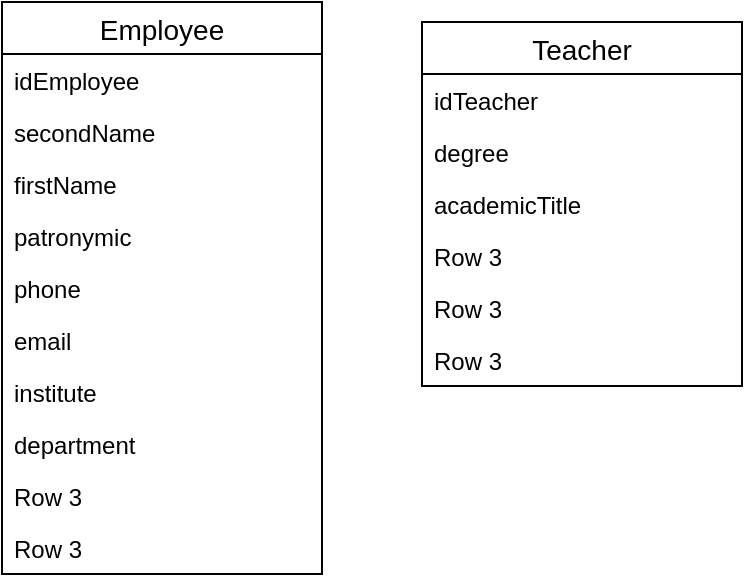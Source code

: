 <mxfile version="13.0.0" type="device" pages="4"><diagram id="RbpxD4qTYv2Y_sVcsDGe" name="Подсистема кадров"><mxGraphModel dx="630" dy="386" grid="1" gridSize="10" guides="1" tooltips="1" connect="1" arrows="1" fold="1" page="1" pageScale="1" pageWidth="827" pageHeight="1169" math="0" shadow="0"><root><mxCell id="ZrMRrDGrNEvgCrk8QMvq-0"/><mxCell id="ZrMRrDGrNEvgCrk8QMvq-1" parent="ZrMRrDGrNEvgCrk8QMvq-0"/><mxCell id="ZrMRrDGrNEvgCrk8QMvq-2" value="Employee" style="swimlane;fontStyle=0;childLayout=stackLayout;horizontal=1;startSize=26;horizontalStack=0;resizeParent=1;resizeParentMax=0;resizeLast=0;collapsible=1;marginBottom=0;align=center;fontSize=14;" vertex="1" parent="ZrMRrDGrNEvgCrk8QMvq-1"><mxGeometry x="80" y="80" width="160" height="286" as="geometry"/></mxCell><mxCell id="ZrMRrDGrNEvgCrk8QMvq-3" value="idEmployee" style="text;strokeColor=none;fillColor=none;spacingLeft=4;spacingRight=4;overflow=hidden;rotatable=0;points=[[0,0.5],[1,0.5]];portConstraint=eastwest;fontSize=12;" vertex="1" parent="ZrMRrDGrNEvgCrk8QMvq-2"><mxGeometry y="26" width="160" height="26" as="geometry"/></mxCell><mxCell id="ZrMRrDGrNEvgCrk8QMvq-4" value="secondName" style="text;strokeColor=none;fillColor=none;spacingLeft=4;spacingRight=4;overflow=hidden;rotatable=0;points=[[0,0.5],[1,0.5]];portConstraint=eastwest;fontSize=12;" vertex="1" parent="ZrMRrDGrNEvgCrk8QMvq-2"><mxGeometry y="52" width="160" height="26" as="geometry"/></mxCell><mxCell id="ZrMRrDGrNEvgCrk8QMvq-5" value="firstName" style="text;strokeColor=none;fillColor=none;spacingLeft=4;spacingRight=4;overflow=hidden;rotatable=0;points=[[0,0.5],[1,0.5]];portConstraint=eastwest;fontSize=12;" vertex="1" parent="ZrMRrDGrNEvgCrk8QMvq-2"><mxGeometry y="78" width="160" height="26" as="geometry"/></mxCell><mxCell id="ZrMRrDGrNEvgCrk8QMvq-9" value="patronymic" style="text;strokeColor=none;fillColor=none;spacingLeft=4;spacingRight=4;overflow=hidden;rotatable=0;points=[[0,0.5],[1,0.5]];portConstraint=eastwest;fontSize=12;" vertex="1" parent="ZrMRrDGrNEvgCrk8QMvq-2"><mxGeometry y="104" width="160" height="26" as="geometry"/></mxCell><mxCell id="ZrMRrDGrNEvgCrk8QMvq-8" value="phone" style="text;strokeColor=none;fillColor=none;spacingLeft=4;spacingRight=4;overflow=hidden;rotatable=0;points=[[0,0.5],[1,0.5]];portConstraint=eastwest;fontSize=12;" vertex="1" parent="ZrMRrDGrNEvgCrk8QMvq-2"><mxGeometry y="130" width="160" height="26" as="geometry"/></mxCell><mxCell id="ZrMRrDGrNEvgCrk8QMvq-7" value="email" style="text;strokeColor=none;fillColor=none;spacingLeft=4;spacingRight=4;overflow=hidden;rotatable=0;points=[[0,0.5],[1,0.5]];portConstraint=eastwest;fontSize=12;" vertex="1" parent="ZrMRrDGrNEvgCrk8QMvq-2"><mxGeometry y="156" width="160" height="26" as="geometry"/></mxCell><mxCell id="ZrMRrDGrNEvgCrk8QMvq-10" value="institute" style="text;strokeColor=none;fillColor=none;spacingLeft=4;spacingRight=4;overflow=hidden;rotatable=0;points=[[0,0.5],[1,0.5]];portConstraint=eastwest;fontSize=12;" vertex="1" parent="ZrMRrDGrNEvgCrk8QMvq-2"><mxGeometry y="182" width="160" height="26" as="geometry"/></mxCell><mxCell id="ZrMRrDGrNEvgCrk8QMvq-25" value="department" style="text;strokeColor=none;fillColor=none;spacingLeft=4;spacingRight=4;overflow=hidden;rotatable=0;points=[[0,0.5],[1,0.5]];portConstraint=eastwest;fontSize=12;" vertex="1" parent="ZrMRrDGrNEvgCrk8QMvq-2"><mxGeometry y="208" width="160" height="26" as="geometry"/></mxCell><mxCell id="ZrMRrDGrNEvgCrk8QMvq-24" value="Row 3" style="text;strokeColor=none;fillColor=none;spacingLeft=4;spacingRight=4;overflow=hidden;rotatable=0;points=[[0,0.5],[1,0.5]];portConstraint=eastwest;fontSize=12;" vertex="1" parent="ZrMRrDGrNEvgCrk8QMvq-2"><mxGeometry y="234" width="160" height="26" as="geometry"/></mxCell><mxCell id="ZrMRrDGrNEvgCrk8QMvq-6" value="Row 3" style="text;strokeColor=none;fillColor=none;spacingLeft=4;spacingRight=4;overflow=hidden;rotatable=0;points=[[0,0.5],[1,0.5]];portConstraint=eastwest;fontSize=12;" vertex="1" parent="ZrMRrDGrNEvgCrk8QMvq-2"><mxGeometry y="260" width="160" height="26" as="geometry"/></mxCell><mxCell id="ZrMRrDGrNEvgCrk8QMvq-11" value="Teacher" style="swimlane;fontStyle=0;childLayout=stackLayout;horizontal=1;startSize=26;horizontalStack=0;resizeParent=1;resizeParentMax=0;resizeLast=0;collapsible=1;marginBottom=0;align=center;fontSize=14;" vertex="1" parent="ZrMRrDGrNEvgCrk8QMvq-1"><mxGeometry x="290" y="90" width="160" height="182" as="geometry"/></mxCell><mxCell id="ZrMRrDGrNEvgCrk8QMvq-12" value="idTeacher" style="text;strokeColor=none;fillColor=none;spacingLeft=4;spacingRight=4;overflow=hidden;rotatable=0;points=[[0,0.5],[1,0.5]];portConstraint=eastwest;fontSize=12;" vertex="1" parent="ZrMRrDGrNEvgCrk8QMvq-11"><mxGeometry y="26" width="160" height="26" as="geometry"/></mxCell><mxCell id="ZrMRrDGrNEvgCrk8QMvq-18" value="degree" style="text;strokeColor=none;fillColor=none;spacingLeft=4;spacingRight=4;overflow=hidden;rotatable=0;points=[[0,0.5],[1,0.5]];portConstraint=eastwest;fontSize=12;" vertex="1" parent="ZrMRrDGrNEvgCrk8QMvq-11"><mxGeometry y="52" width="160" height="26" as="geometry"/></mxCell><mxCell id="ZrMRrDGrNEvgCrk8QMvq-21" value="academicTitle" style="text;strokeColor=none;fillColor=none;spacingLeft=4;spacingRight=4;overflow=hidden;rotatable=0;points=[[0,0.5],[1,0.5]];portConstraint=eastwest;fontSize=12;" vertex="1" parent="ZrMRrDGrNEvgCrk8QMvq-11"><mxGeometry y="78" width="160" height="26" as="geometry"/></mxCell><mxCell id="ZrMRrDGrNEvgCrk8QMvq-22" value="Row 3" style="text;strokeColor=none;fillColor=none;spacingLeft=4;spacingRight=4;overflow=hidden;rotatable=0;points=[[0,0.5],[1,0.5]];portConstraint=eastwest;fontSize=12;" vertex="1" parent="ZrMRrDGrNEvgCrk8QMvq-11"><mxGeometry y="104" width="160" height="26" as="geometry"/></mxCell><mxCell id="ZrMRrDGrNEvgCrk8QMvq-23" value="Row 3" style="text;strokeColor=none;fillColor=none;spacingLeft=4;spacingRight=4;overflow=hidden;rotatable=0;points=[[0,0.5],[1,0.5]];portConstraint=eastwest;fontSize=12;" vertex="1" parent="ZrMRrDGrNEvgCrk8QMvq-11"><mxGeometry y="130" width="160" height="26" as="geometry"/></mxCell><mxCell id="ZrMRrDGrNEvgCrk8QMvq-19" value="Row 3" style="text;strokeColor=none;fillColor=none;spacingLeft=4;spacingRight=4;overflow=hidden;rotatable=0;points=[[0,0.5],[1,0.5]];portConstraint=eastwest;fontSize=12;" vertex="1" parent="ZrMRrDGrNEvgCrk8QMvq-11"><mxGeometry y="156" width="160" height="26" as="geometry"/></mxCell></root></mxGraphModel></diagram><diagram id="cbNTQeIOwZofI7GQ0Siy" name="Подсистема работы с ИП"><mxGraphModel dx="1102" dy="676" grid="1" gridSize="10" guides="1" tooltips="1" connect="1" arrows="1" fold="1" page="1" pageScale="1" pageWidth="827" pageHeight="1169" math="0" shadow="0"><root><mxCell id="0"/><mxCell id="1" parent="0"/></root></mxGraphModel></diagram><diagram id="yXBThWnaCENujSgahvWC" name="Подсистема контроля исполнения"><mxGraphModel dx="1102" dy="676" grid="1" gridSize="10" guides="1" tooltips="1" connect="1" arrows="1" fold="1" page="1" pageScale="1" pageWidth="827" pageHeight="1169" math="0" shadow="0"><root><mxCell id="IM4rZe16GM-YqbMbkG0Z-0"/><mxCell id="IM4rZe16GM-YqbMbkG0Z-1" parent="IM4rZe16GM-YqbMbkG0Z-0"/></root></mxGraphModel></diagram><diagram id="i7slqqf9mYJt2XSQU5tn" name="Подсистема хранения материалов"><mxGraphModel dx="1102" dy="676" grid="1" gridSize="10" guides="1" tooltips="1" connect="1" arrows="1" fold="1" page="1" pageScale="1" pageWidth="827" pageHeight="1169" math="0" shadow="0"><root><mxCell id="rE2UaRE9YcQySXO3tMgj-0"/><mxCell id="rE2UaRE9YcQySXO3tMgj-1" parent="rE2UaRE9YcQySXO3tMgj-0"/></root></mxGraphModel></diagram></mxfile>